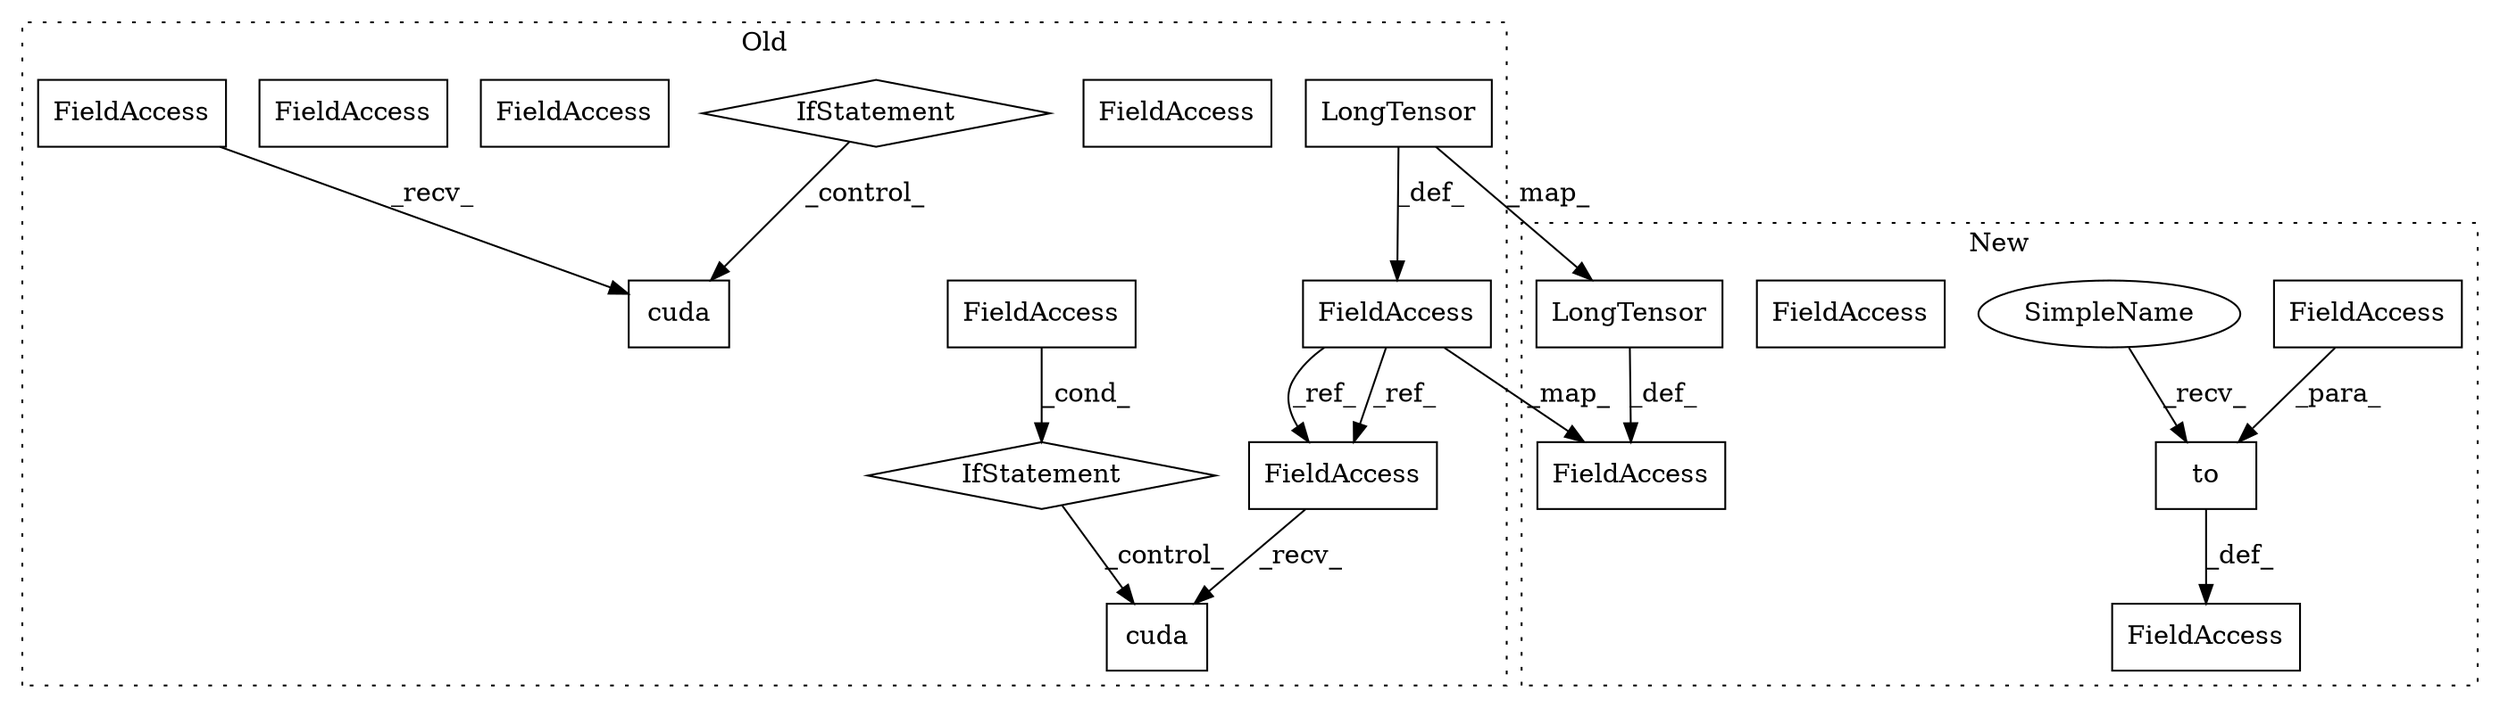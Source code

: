 digraph G {
subgraph cluster0 {
1 [label="LongTensor" a="32" s="4081,4103" l="11,1" shape="box"];
3 [label="cuda" a="32" s="4166" l="6" shape="box"];
4 [label="IfStatement" a="25" s="4117,4130" l="4,2" shape="diamond"];
5 [label="FieldAccess" a="22" s="4156" l="9" shape="box"];
6 [label="FieldAccess" a="22" s="4056" l="9" shape="box"];
8 [label="cuda" a="32" s="2501" l="6" shape="box"];
9 [label="IfStatement" a="25" s="2472,2485" l="4,2" shape="diamond"];
10 [label="FieldAccess" a="22" s="2497" l="3" shape="box"];
12 [label="FieldAccess" a="22" s="4121" l="4" shape="box"];
16 [label="FieldAccess" a="22" s="4156" l="9" shape="box"];
18 [label="FieldAccess" a="22" s="4121" l="4" shape="box"];
19 [label="FieldAccess" a="22" s="2497" l="3" shape="box"];
label = "Old";
style="dotted";
}
subgraph cluster1 {
2 [label="LongTensor" a="32" s="4054,4076" l="11,1" shape="box"];
7 [label="FieldAccess" a="22" s="4038" l="9" shape="box"];
11 [label="FieldAccess" a="22" s="2409" l="3" shape="box"];
13 [label="to" a="32" s="2490,2499" l="3,1" shape="box"];
14 [label="SimpleName" a="42" s="" l="" shape="ellipse"];
15 [label="FieldAccess" a="22" s="2493" l="6" shape="box"];
17 [label="FieldAccess" a="22" s="2493" l="6" shape="box"];
label = "New";
style="dotted";
}
1 -> 2 [label="_map_"];
1 -> 6 [label="_def_"];
2 -> 7 [label="_def_"];
4 -> 3 [label="_control_"];
6 -> 16 [label="_ref_"];
6 -> 16 [label="_ref_"];
6 -> 7 [label="_map_"];
9 -> 8 [label="_control_"];
13 -> 11 [label="_def_"];
14 -> 13 [label="_recv_"];
16 -> 3 [label="_recv_"];
17 -> 13 [label="_para_"];
18 -> 4 [label="_cond_"];
19 -> 8 [label="_recv_"];
}